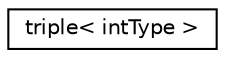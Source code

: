 digraph "Graphical Class Hierarchy"
{
 // LATEX_PDF_SIZE
  edge [fontname="Helvetica",fontsize="10",labelfontname="Helvetica",labelfontsize="10"];
  node [fontname="Helvetica",fontsize="10",shape=record];
  rankdir="LR";
  Node0 [label="triple\< intType \>",height=0.2,width=0.4,color="black", fillcolor="white", style="filled",URL="$classpFlow_1_1triple.html",tooltip=" "];
}
